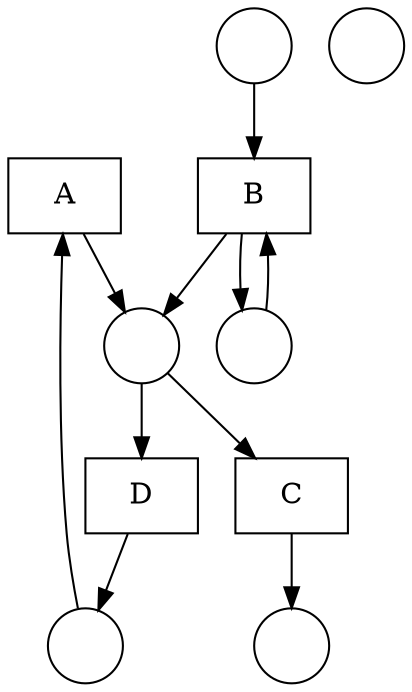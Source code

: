 digraph "Fittest net" {
	node [shape=box]
	A [label=A]
	B [label=B]
	D [label=D]
	C [label=C]
	node [shape=circle]
	1 [label=" "]
	2 [label=" "]
	3 [label=" "]
	4 [label=" "]
	5 [label=" "]
	6 [label=" "]
	1 -> A
	A -> 3
	4 -> B
	2 -> B
	B -> 3
	B -> 4
	3 -> D
	D -> 1
	3 -> C
	C -> 5
}
